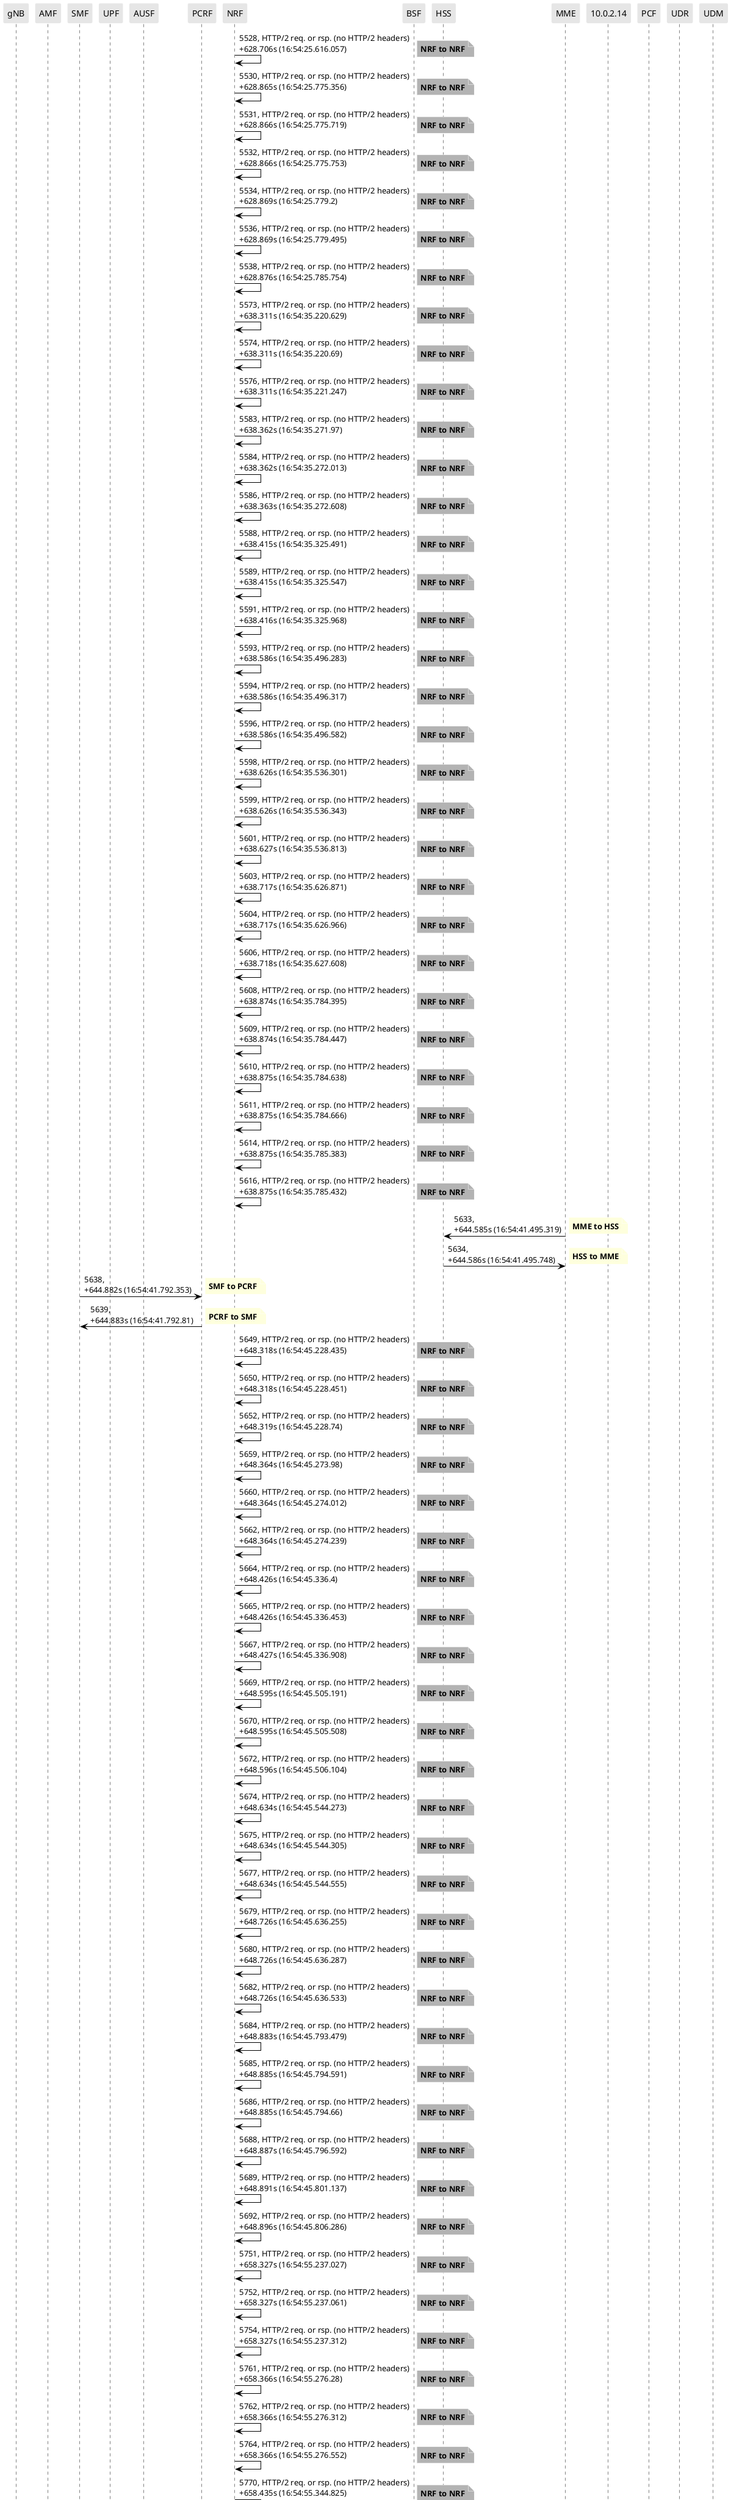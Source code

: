 @startuml
skinparam shadowing false
skinparam NoteBorderColor white
skinparam sequence {
    ArrowColor black
    LifeLineBorderColor black
    LifeLineBackgroundColor black
    ParticipantBorderColor white
    ParticipantBackgroundColor #e6e6e6
}
participant "gNB"
participant "AMF"
participant "SMF"
participant "UPF"
participant "AUSF"
participant "PCRF"
participant "NRF"
participant "BSF"
participant "HSS"
participant "MME"
participant "10.0.2.14"
participant "PCF"
participant "UDR"
participant "UDM"

"NRF" -> "NRF": 5528, HTTP/2 req. or rsp. (no HTTP/2 headers)\n+628.706s (16:54:25.616.057)

note right #b3b3b3
**NRF to NRF**
end note

"NRF" -> "NRF": 5530, HTTP/2 req. or rsp. (no HTTP/2 headers)\n+628.865s (16:54:25.775.356)

note right #b3b3b3
**NRF to NRF**
end note

"NRF" -> "NRF": 5531, HTTP/2 req. or rsp. (no HTTP/2 headers)\n+628.866s (16:54:25.775.719)

note right #b3b3b3
**NRF to NRF**
end note

"NRF" -> "NRF": 5532, HTTP/2 req. or rsp. (no HTTP/2 headers)\n+628.866s (16:54:25.775.753)

note right #b3b3b3
**NRF to NRF**
end note

"NRF" -> "NRF": 5534, HTTP/2 req. or rsp. (no HTTP/2 headers)\n+628.869s (16:54:25.779.2)

note right #b3b3b3
**NRF to NRF**
end note

"NRF" -> "NRF": 5536, HTTP/2 req. or rsp. (no HTTP/2 headers)\n+628.869s (16:54:25.779.495)

note right #b3b3b3
**NRF to NRF**
end note

"NRF" -> "NRF": 5538, HTTP/2 req. or rsp. (no HTTP/2 headers)\n+628.876s (16:54:25.785.754)

note right #b3b3b3
**NRF to NRF**
end note

"NRF" -> "NRF": 5573, HTTP/2 req. or rsp. (no HTTP/2 headers)\n+638.311s (16:54:35.220.629)

note right #b3b3b3
**NRF to NRF**
end note

"NRF" -> "NRF": 5574, HTTP/2 req. or rsp. (no HTTP/2 headers)\n+638.311s (16:54:35.220.69)

note right #b3b3b3
**NRF to NRF**
end note

"NRF" -> "NRF": 5576, HTTP/2 req. or rsp. (no HTTP/2 headers)\n+638.311s (16:54:35.221.247)

note right #b3b3b3
**NRF to NRF**
end note

"NRF" -> "NRF": 5583, HTTP/2 req. or rsp. (no HTTP/2 headers)\n+638.362s (16:54:35.271.97)

note right #b3b3b3
**NRF to NRF**
end note

"NRF" -> "NRF": 5584, HTTP/2 req. or rsp. (no HTTP/2 headers)\n+638.362s (16:54:35.272.013)

note right #b3b3b3
**NRF to NRF**
end note

"NRF" -> "NRF": 5586, HTTP/2 req. or rsp. (no HTTP/2 headers)\n+638.363s (16:54:35.272.608)

note right #b3b3b3
**NRF to NRF**
end note

"NRF" -> "NRF": 5588, HTTP/2 req. or rsp. (no HTTP/2 headers)\n+638.415s (16:54:35.325.491)

note right #b3b3b3
**NRF to NRF**
end note

"NRF" -> "NRF": 5589, HTTP/2 req. or rsp. (no HTTP/2 headers)\n+638.415s (16:54:35.325.547)

note right #b3b3b3
**NRF to NRF**
end note

"NRF" -> "NRF": 5591, HTTP/2 req. or rsp. (no HTTP/2 headers)\n+638.416s (16:54:35.325.968)

note right #b3b3b3
**NRF to NRF**
end note

"NRF" -> "NRF": 5593, HTTP/2 req. or rsp. (no HTTP/2 headers)\n+638.586s (16:54:35.496.283)

note right #b3b3b3
**NRF to NRF**
end note

"NRF" -> "NRF": 5594, HTTP/2 req. or rsp. (no HTTP/2 headers)\n+638.586s (16:54:35.496.317)

note right #b3b3b3
**NRF to NRF**
end note

"NRF" -> "NRF": 5596, HTTP/2 req. or rsp. (no HTTP/2 headers)\n+638.586s (16:54:35.496.582)

note right #b3b3b3
**NRF to NRF**
end note

"NRF" -> "NRF": 5598, HTTP/2 req. or rsp. (no HTTP/2 headers)\n+638.626s (16:54:35.536.301)

note right #b3b3b3
**NRF to NRF**
end note

"NRF" -> "NRF": 5599, HTTP/2 req. or rsp. (no HTTP/2 headers)\n+638.626s (16:54:35.536.343)

note right #b3b3b3
**NRF to NRF**
end note

"NRF" -> "NRF": 5601, HTTP/2 req. or rsp. (no HTTP/2 headers)\n+638.627s (16:54:35.536.813)

note right #b3b3b3
**NRF to NRF**
end note

"NRF" -> "NRF": 5603, HTTP/2 req. or rsp. (no HTTP/2 headers)\n+638.717s (16:54:35.626.871)

note right #b3b3b3
**NRF to NRF**
end note

"NRF" -> "NRF": 5604, HTTP/2 req. or rsp. (no HTTP/2 headers)\n+638.717s (16:54:35.626.966)

note right #b3b3b3
**NRF to NRF**
end note

"NRF" -> "NRF": 5606, HTTP/2 req. or rsp. (no HTTP/2 headers)\n+638.718s (16:54:35.627.608)

note right #b3b3b3
**NRF to NRF**
end note

"NRF" -> "NRF": 5608, HTTP/2 req. or rsp. (no HTTP/2 headers)\n+638.874s (16:54:35.784.395)

note right #b3b3b3
**NRF to NRF**
end note

"NRF" -> "NRF": 5609, HTTP/2 req. or rsp. (no HTTP/2 headers)\n+638.874s (16:54:35.784.447)

note right #b3b3b3
**NRF to NRF**
end note

"NRF" -> "NRF": 5610, HTTP/2 req. or rsp. (no HTTP/2 headers)\n+638.875s (16:54:35.784.638)

note right #b3b3b3
**NRF to NRF**
end note

"NRF" -> "NRF": 5611, HTTP/2 req. or rsp. (no HTTP/2 headers)\n+638.875s (16:54:35.784.666)

note right #b3b3b3
**NRF to NRF**
end note

"NRF" -> "NRF": 5614, HTTP/2 req. or rsp. (no HTTP/2 headers)\n+638.875s (16:54:35.785.383)

note right #b3b3b3
**NRF to NRF**
end note

"NRF" -> "NRF": 5616, HTTP/2 req. or rsp. (no HTTP/2 headers)\n+638.875s (16:54:35.785.432)

note right #b3b3b3
**NRF to NRF**
end note

"MME" -> "HSS": 5633, \n+644.585s (16:54:41.495.319)

note right
**MME to HSS**
end note

"HSS" -> "MME": 5634, \n+644.586s (16:54:41.495.748)

note right
**HSS to MME**
end note

"SMF" -> "PCRF": 5638, \n+644.882s (16:54:41.792.353)

note right
**SMF to PCRF**
end note

"PCRF" -> "SMF": 5639, \n+644.883s (16:54:41.792.81)

note right
**PCRF to SMF**
end note

"NRF" -> "NRF": 5649, HTTP/2 req. or rsp. (no HTTP/2 headers)\n+648.318s (16:54:45.228.435)

note right #b3b3b3
**NRF to NRF**
end note

"NRF" -> "NRF": 5650, HTTP/2 req. or rsp. (no HTTP/2 headers)\n+648.318s (16:54:45.228.451)

note right #b3b3b3
**NRF to NRF**
end note

"NRF" -> "NRF": 5652, HTTP/2 req. or rsp. (no HTTP/2 headers)\n+648.319s (16:54:45.228.74)

note right #b3b3b3
**NRF to NRF**
end note

"NRF" -> "NRF": 5659, HTTP/2 req. or rsp. (no HTTP/2 headers)\n+648.364s (16:54:45.273.98)

note right #b3b3b3
**NRF to NRF**
end note

"NRF" -> "NRF": 5660, HTTP/2 req. or rsp. (no HTTP/2 headers)\n+648.364s (16:54:45.274.012)

note right #b3b3b3
**NRF to NRF**
end note

"NRF" -> "NRF": 5662, HTTP/2 req. or rsp. (no HTTP/2 headers)\n+648.364s (16:54:45.274.239)

note right #b3b3b3
**NRF to NRF**
end note

"NRF" -> "NRF": 5664, HTTP/2 req. or rsp. (no HTTP/2 headers)\n+648.426s (16:54:45.336.4)

note right #b3b3b3
**NRF to NRF**
end note

"NRF" -> "NRF": 5665, HTTP/2 req. or rsp. (no HTTP/2 headers)\n+648.426s (16:54:45.336.453)

note right #b3b3b3
**NRF to NRF**
end note

"NRF" -> "NRF": 5667, HTTP/2 req. or rsp. (no HTTP/2 headers)\n+648.427s (16:54:45.336.908)

note right #b3b3b3
**NRF to NRF**
end note

"NRF" -> "NRF": 5669, HTTP/2 req. or rsp. (no HTTP/2 headers)\n+648.595s (16:54:45.505.191)

note right #b3b3b3
**NRF to NRF**
end note

"NRF" -> "NRF": 5670, HTTP/2 req. or rsp. (no HTTP/2 headers)\n+648.595s (16:54:45.505.508)

note right #b3b3b3
**NRF to NRF**
end note

"NRF" -> "NRF": 5672, HTTP/2 req. or rsp. (no HTTP/2 headers)\n+648.596s (16:54:45.506.104)

note right #b3b3b3
**NRF to NRF**
end note

"NRF" -> "NRF": 5674, HTTP/2 req. or rsp. (no HTTP/2 headers)\n+648.634s (16:54:45.544.273)

note right #b3b3b3
**NRF to NRF**
end note

"NRF" -> "NRF": 5675, HTTP/2 req. or rsp. (no HTTP/2 headers)\n+648.634s (16:54:45.544.305)

note right #b3b3b3
**NRF to NRF**
end note

"NRF" -> "NRF": 5677, HTTP/2 req. or rsp. (no HTTP/2 headers)\n+648.634s (16:54:45.544.555)

note right #b3b3b3
**NRF to NRF**
end note

"NRF" -> "NRF": 5679, HTTP/2 req. or rsp. (no HTTP/2 headers)\n+648.726s (16:54:45.636.255)

note right #b3b3b3
**NRF to NRF**
end note

"NRF" -> "NRF": 5680, HTTP/2 req. or rsp. (no HTTP/2 headers)\n+648.726s (16:54:45.636.287)

note right #b3b3b3
**NRF to NRF**
end note

"NRF" -> "NRF": 5682, HTTP/2 req. or rsp. (no HTTP/2 headers)\n+648.726s (16:54:45.636.533)

note right #b3b3b3
**NRF to NRF**
end note

"NRF" -> "NRF": 5684, HTTP/2 req. or rsp. (no HTTP/2 headers)\n+648.883s (16:54:45.793.479)

note right #b3b3b3
**NRF to NRF**
end note

"NRF" -> "NRF": 5685, HTTP/2 req. or rsp. (no HTTP/2 headers)\n+648.885s (16:54:45.794.591)

note right #b3b3b3
**NRF to NRF**
end note

"NRF" -> "NRF": 5686, HTTP/2 req. or rsp. (no HTTP/2 headers)\n+648.885s (16:54:45.794.66)

note right #b3b3b3
**NRF to NRF**
end note

"NRF" -> "NRF": 5688, HTTP/2 req. or rsp. (no HTTP/2 headers)\n+648.887s (16:54:45.796.592)

note right #b3b3b3
**NRF to NRF**
end note

"NRF" -> "NRF": 5689, HTTP/2 req. or rsp. (no HTTP/2 headers)\n+648.891s (16:54:45.801.137)

note right #b3b3b3
**NRF to NRF**
end note

"NRF" -> "NRF": 5692, HTTP/2 req. or rsp. (no HTTP/2 headers)\n+648.896s (16:54:45.806.286)

note right #b3b3b3
**NRF to NRF**
end note

"NRF" -> "NRF": 5751, HTTP/2 req. or rsp. (no HTTP/2 headers)\n+658.327s (16:54:55.237.027)

note right #b3b3b3
**NRF to NRF**
end note

"NRF" -> "NRF": 5752, HTTP/2 req. or rsp. (no HTTP/2 headers)\n+658.327s (16:54:55.237.061)

note right #b3b3b3
**NRF to NRF**
end note

"NRF" -> "NRF": 5754, HTTP/2 req. or rsp. (no HTTP/2 headers)\n+658.327s (16:54:55.237.312)

note right #b3b3b3
**NRF to NRF**
end note

"NRF" -> "NRF": 5761, HTTP/2 req. or rsp. (no HTTP/2 headers)\n+658.366s (16:54:55.276.28)

note right #b3b3b3
**NRF to NRF**
end note

"NRF" -> "NRF": 5762, HTTP/2 req. or rsp. (no HTTP/2 headers)\n+658.366s (16:54:55.276.312)

note right #b3b3b3
**NRF to NRF**
end note

"NRF" -> "NRF": 5764, HTTP/2 req. or rsp. (no HTTP/2 headers)\n+658.366s (16:54:55.276.552)

note right #b3b3b3
**NRF to NRF**
end note

"NRF" -> "NRF": 5770, HTTP/2 req. or rsp. (no HTTP/2 headers)\n+658.435s (16:54:55.344.825)

note right #b3b3b3
**NRF to NRF**
end note

"NRF" -> "NRF": 5771, HTTP/2 req. or rsp. (no HTTP/2 headers)\n+658.435s (16:54:55.344.963)

note right #b3b3b3
**NRF to NRF**
end note

"NRF" -> "NRF": 5773, HTTP/2 req. or rsp. (no HTTP/2 headers)\n+658.436s (16:54:55.345.909)

note right #b3b3b3
**NRF to NRF**
end note

"NRF" -> "NRF": 5781, HTTP/2 req. or rsp. (no HTTP/2 headers)\n+658.602s (16:54:55.512.435)

note right #b3b3b3
**NRF to NRF**
end note

"NRF" -> "NRF": 5782, HTTP/2 req. or rsp. (no HTTP/2 headers)\n+658.602s (16:54:55.512.471)

note right #b3b3b3
**NRF to NRF**
end note

"NRF" -> "NRF": 5784, HTTP/2 req. or rsp. (no HTTP/2 headers)\n+658.603s (16:54:55.512.729)

note right #b3b3b3
**NRF to NRF**
end note

"NRF" -> "NRF": 5786, HTTP/2 req. or rsp. (no HTTP/2 headers)\n+658.642s (16:54:55.552.297)

note right #b3b3b3
**NRF to NRF**
end note

"NRF" -> "NRF": 5787, HTTP/2 req. or rsp. (no HTTP/2 headers)\n+658.642s (16:54:55.552.33)

note right #b3b3b3
**NRF to NRF**
end note

"NRF" -> "NRF": 5789, HTTP/2 req. or rsp. (no HTTP/2 headers)\n+658.642s (16:54:55.552.575)

note right #b3b3b3
**NRF to NRF**
end note

"NRF" -> "NRF": 5793, HTTP/2 req. or rsp. (no HTTP/2 headers)\n+658.734s (16:54:55.644.414)

note right #b3b3b3
**NRF to NRF**
end note

"NRF" -> "NRF": 5794, HTTP/2 req. or rsp. (no HTTP/2 headers)\n+658.734s (16:54:55.644.452)

note right #b3b3b3
**NRF to NRF**
end note

"NRF" -> "NRF": 5796, HTTP/2 req. or rsp. (no HTTP/2 headers)\n+658.735s (16:54:55.644.876)

note right #b3b3b3
**NRF to NRF**
end note

"NRF" -> "NRF": 5798, HTTP/2 req. or rsp. (no HTTP/2 headers)\n+658.890s (16:54:55.800.308)

note right #b3b3b3
**NRF to NRF**
end note

"NRF" -> "NRF": 5799, HTTP/2 req. or rsp. (no HTTP/2 headers)\n+658.890s (16:54:55.800.341)

note right #b3b3b3
**NRF to NRF**
end note

"NRF" -> "NRF": 5801, HTTP/2 req. or rsp. (no HTTP/2 headers)\n+658.891s (16:54:55.800.625)

note right #b3b3b3
**NRF to NRF**
end note

"NRF" -> "NRF": 5803, HTTP/2 req. or rsp. (no HTTP/2 headers)\n+658.899s (16:54:55.808.963)

note right #b3b3b3
**NRF to NRF**
end note

"NRF" -> "NRF": 5804, HTTP/2 req. or rsp. (no HTTP/2 headers)\n+658.899s (16:54:55.808.996)

note right #b3b3b3
**NRF to NRF**
end note

"NRF" -> "NRF": 5806, HTTP/2 req. or rsp. (no HTTP/2 headers)\n+658.899s (16:54:55.809.304)

note right #b3b3b3
**NRF to NRF**
end note

"NRF" -> "NRF": 5834, HTTP/2 req. or rsp. (no HTTP/2 headers)\n+668.334s (16:55:5.244.562)

note right #b3b3b3
**NRF to NRF**
end note

"NRF" -> "NRF": 5835, HTTP/2 req. or rsp. (no HTTP/2 headers)\n+668.335s (16:55:5.244.595)

note right #b3b3b3
**NRF to NRF**
end note

"NRF" -> "NRF": 5837, HTTP/2 req. or rsp. (no HTTP/2 headers)\n+668.335s (16:55:5.244.838)

note right #b3b3b3
**NRF to NRF**
end note

"NRF" -> "NRF": 5839, HTTP/2 req. or rsp. (no HTTP/2 headers)\n+668.367s (16:55:5.276.695)

note right #b3b3b3
**NRF to NRF**
end note

"NRF" -> "NRF": 5840, HTTP/2 req. or rsp. (no HTTP/2 headers)\n+668.367s (16:55:5.276.727)

note right #b3b3b3
**NRF to NRF**
end note

"NRF" -> "NRF": 5842, HTTP/2 req. or rsp. (no HTTP/2 headers)\n+668.367s (16:55:5.276.97)

note right #b3b3b3
**NRF to NRF**
end note

"NRF" -> "NRF": 5844, HTTP/2 req. or rsp. (no HTTP/2 headers)\n+668.443s (16:55:5.352.849)

note right #b3b3b3
**NRF to NRF**
end note

"NRF" -> "NRF": 5845, HTTP/2 req. or rsp. (no HTTP/2 headers)\n+668.443s (16:55:5.353.026)

note right #b3b3b3
**NRF to NRF**
end note

"NRF" -> "NRF": 5847, HTTP/2 req. or rsp. (no HTTP/2 headers)\n+668.444s (16:55:5.353.898)

note right #b3b3b3
**NRF to NRF**
end note

"NRF" -> "NRF": 5849, HTTP/2 req. or rsp. (no HTTP/2 headers)\n+668.610s (16:55:5.520.339)

note right #b3b3b3
**NRF to NRF**
end note

"NRF" -> "NRF": 5850, HTTP/2 req. or rsp. (no HTTP/2 headers)\n+668.610s (16:55:5.520.376)

note right #b3b3b3
**NRF to NRF**
end note

"NRF" -> "NRF": 5852, HTTP/2 req. or rsp. (no HTTP/2 headers)\n+668.611s (16:55:5.520.648)

note right #b3b3b3
**NRF to NRF**
end note

"NRF" -> "NRF": 5854, HTTP/2 req. or rsp. (no HTTP/2 headers)\n+668.650s (16:55:5.560.266)

note right #b3b3b3
**NRF to NRF**
end note

"NRF" -> "NRF": 5855, HTTP/2 req. or rsp. (no HTTP/2 headers)\n+668.650s (16:55:5.560.3)

note right #b3b3b3
**NRF to NRF**
end note

"NRF" -> "NRF": 5857, HTTP/2 req. or rsp. (no HTTP/2 headers)\n+668.650s (16:55:5.560.536)

note right #b3b3b3
**NRF to NRF**
end note

"NRF" -> "NRF": 5859, HTTP/2 req. or rsp. (no HTTP/2 headers)\n+668.743s (16:55:5.652.594)

note right #b3b3b3
**NRF to NRF**
end note

"NRF" -> "NRF": 5860, HTTP/2 req. or rsp. (no HTTP/2 headers)\n+668.743s (16:55:5.652.626)

note right #b3b3b3
**NRF to NRF**
end note

@enduml
